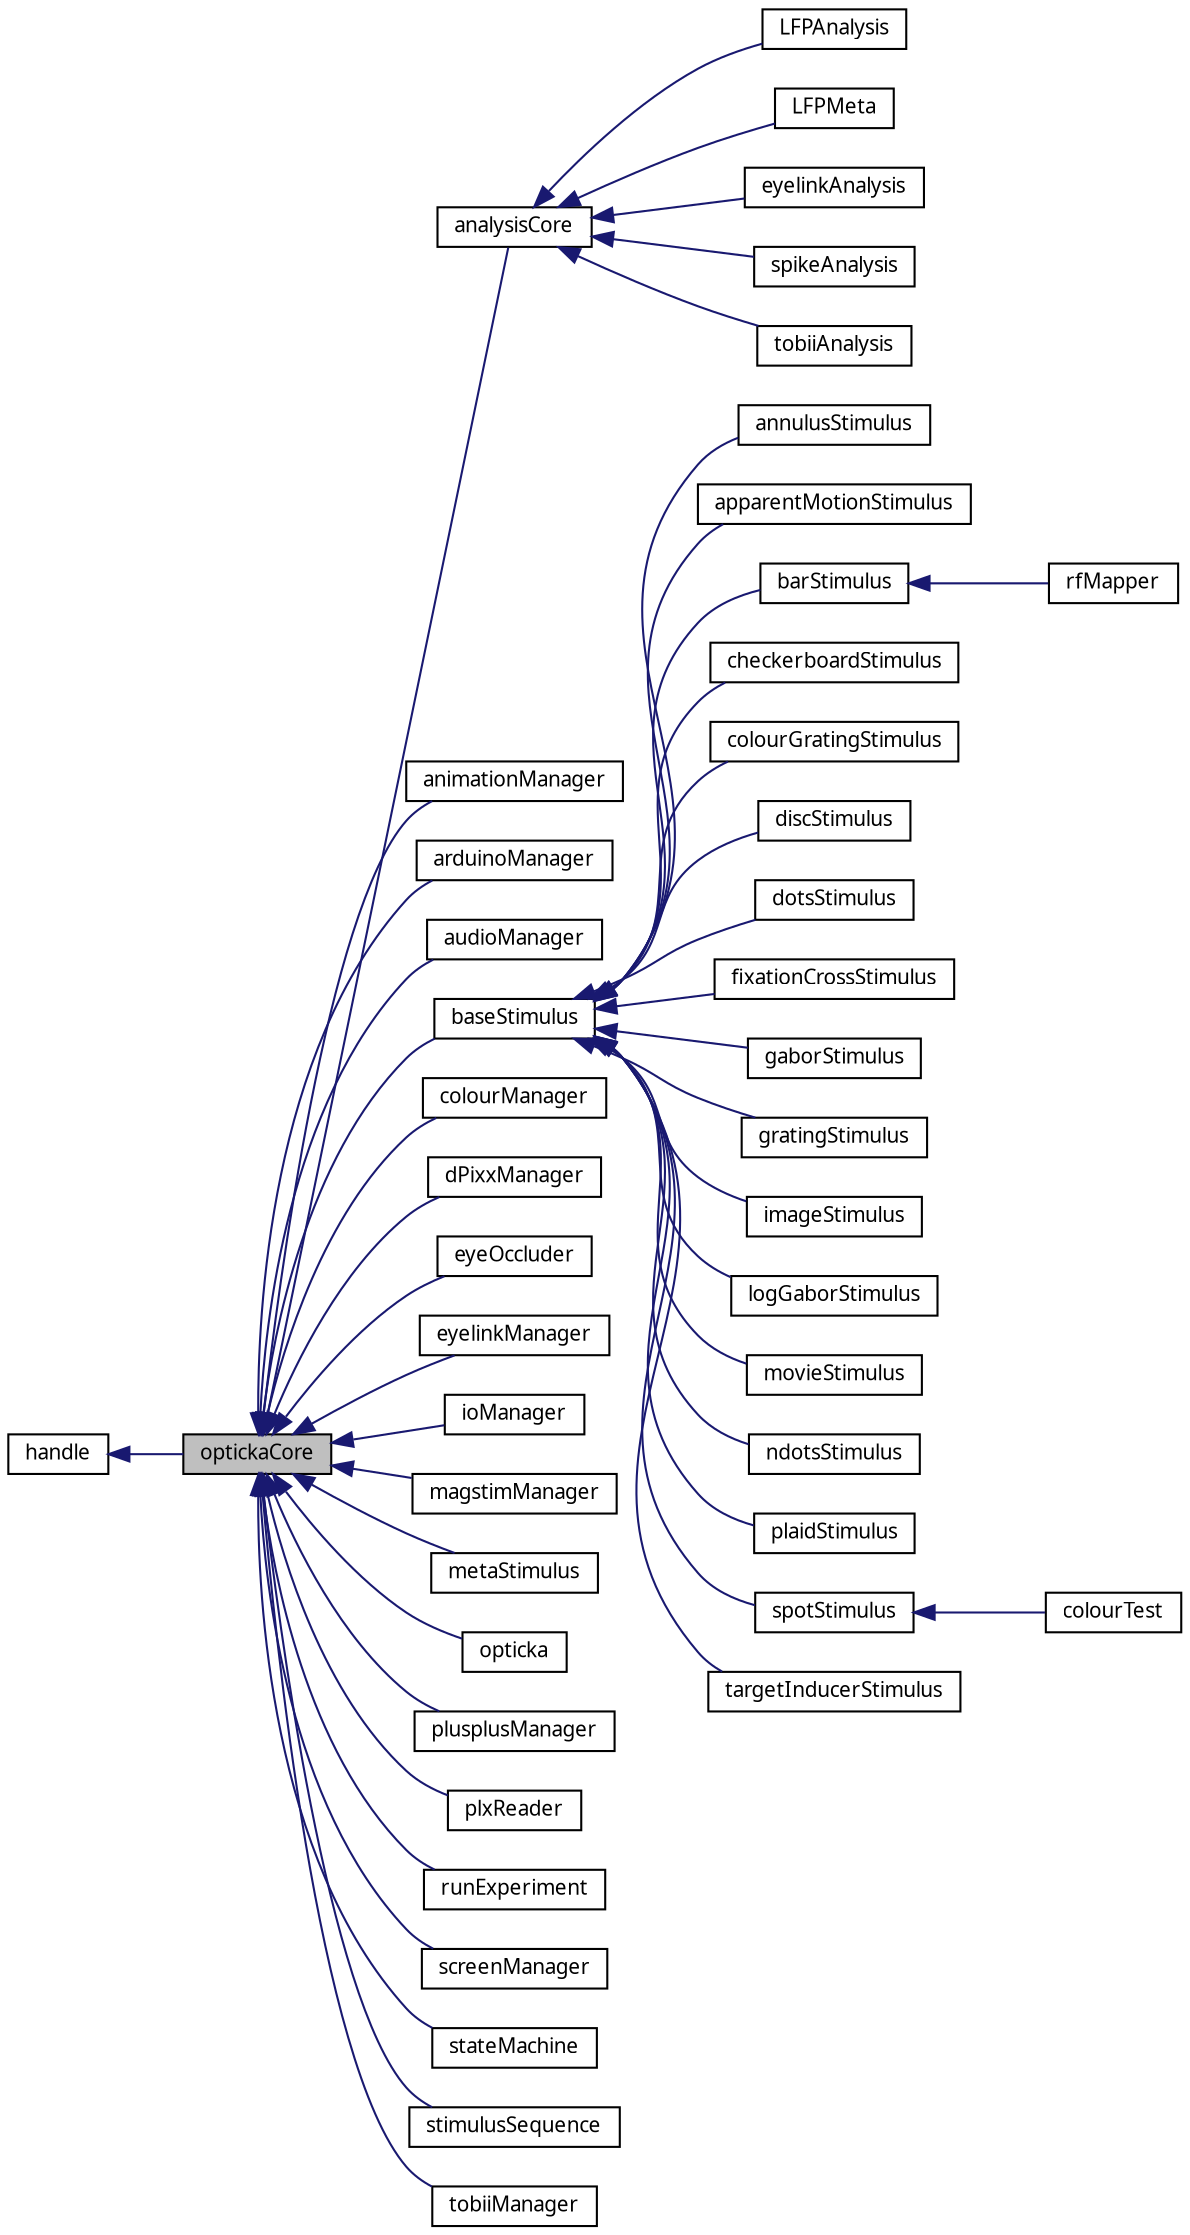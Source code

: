 digraph "optickaCore"
{
 // LATEX_PDF_SIZE
  edge [fontname="Graublau Slab",fontsize="10",labelfontname="Graublau Slab",labelfontsize="10"];
  node [fontname="Graublau Slab",fontsize="10",shape=record];
  rankdir="LR";
  Node1 [label="optickaCore",height=0.2,width=0.4,color="black", fillcolor="grey75", style="filled", fontcolor="black",tooltip="optickaCore base class inherited by many other opticka classes. optickaCore is itself derived from ha..."];
  Node2 -> Node1 [dir="back",color="midnightblue",fontsize="10",style="solid",fontname="Graublau Slab"];
  Node2 [label="handle",height=0.2,width=0.4,color="black", fillcolor="white", style="filled",URL="$classhandle.html",tooltip=" "];
  Node1 -> Node3 [dir="back",color="midnightblue",fontsize="10",style="solid",fontname="Graublau Slab"];
  Node3 [label="analysisCore",height=0.2,width=0.4,color="black", fillcolor="white", style="filled",URL="$classanalysis_core.html",tooltip="analysisCore base class inherited by other analysis classes. analysisCore is itself derived from opti..."];
  Node3 -> Node4 [dir="back",color="midnightblue",fontsize="10",style="solid",fontname="Graublau Slab"];
  Node4 [label="LFPAnalysis",height=0.2,width=0.4,color="black", fillcolor="white", style="filled",URL="$class_l_f_p_analysis.html",tooltip=" "];
  Node3 -> Node5 [dir="back",color="midnightblue",fontsize="10",style="solid",fontname="Graublau Slab"];
  Node5 [label="LFPMeta",height=0.2,width=0.4,color="black", fillcolor="white", style="filled",URL="$class_l_f_p_meta.html",tooltip=" "];
  Node3 -> Node6 [dir="back",color="midnightblue",fontsize="10",style="solid",fontname="Graublau Slab"];
  Node6 [label="eyelinkAnalysis",height=0.2,width=0.4,color="black", fillcolor="white", style="filled",URL="$classeyelink_analysis.html",tooltip="eyelinkAnalysis offers a set of methods to load, parse & plot raw EDF files. It understands opticka t..."];
  Node3 -> Node7 [dir="back",color="midnightblue",fontsize="10",style="solid",fontname="Graublau Slab"];
  Node7 [label="spikeAnalysis",height=0.2,width=0.4,color="black", fillcolor="white", style="filled",URL="$classspike_analysis.html",tooltip=" "];
  Node3 -> Node8 [dir="back",color="midnightblue",fontsize="10",style="solid",fontname="Graublau Slab"];
  Node8 [label="tobiiAnalysis",height=0.2,width=0.4,color="black", fillcolor="white", style="filled",URL="$classtobii_analysis.html",tooltip="eyelinkAnalysis offers a set of methods to load, parse & plot raw EDF files. It understands opticka t..."];
  Node1 -> Node9 [dir="back",color="midnightblue",fontsize="10",style="solid",fontname="Graublau Slab"];
  Node9 [label="animationManager",height=0.2,width=0.4,color="black", fillcolor="white", style="filled",URL="$classanimation_manager.html",tooltip="ANIMATIONMANAGER provides per frame paths for stimuli."];
  Node1 -> Node10 [dir="back",color="midnightblue",fontsize="10",style="solid",fontname="Graublau Slab"];
  Node10 [label="arduinoManager",height=0.2,width=0.4,color="black", fillcolor="white", style="filled",URL="$classarduino_manager.html",tooltip=" "];
  Node1 -> Node11 [dir="back",color="midnightblue",fontsize="10",style="solid",fontname="Graublau Slab"];
  Node11 [label="audioManager",height=0.2,width=0.4,color="black", fillcolor="white", style="filled",URL="$classaudio_manager.html",tooltip=" "];
  Node1 -> Node12 [dir="back",color="midnightblue",fontsize="10",style="solid",fontname="Graublau Slab"];
  Node12 [label="baseStimulus",height=0.2,width=0.4,color="black", fillcolor="white", style="filled",URL="$classbase_stimulus.html",tooltip="baseStimulus is the superclass for all opticka stimulus objects"];
  Node12 -> Node13 [dir="back",color="midnightblue",fontsize="10",style="solid",fontname="Graublau Slab"];
  Node13 [label="annulusStimulus",height=0.2,width=0.4,color="black", fillcolor="white", style="filled",URL="$classannulus_stimulus.html",tooltip="annulusStimulus TODO"];
  Node12 -> Node14 [dir="back",color="midnightblue",fontsize="10",style="solid",fontname="Graublau Slab"];
  Node14 [label="apparentMotionStimulus",height=0.2,width=0.4,color="black", fillcolor="white", style="filled",URL="$classapparent_motion_stimulus.html",tooltip="apparentMotionStimulus, inherits from baseStimulus"];
  Node12 -> Node15 [dir="back",color="midnightblue",fontsize="10",style="solid",fontname="Graublau Slab"];
  Node15 [label="barStimulus",height=0.2,width=0.4,color="black", fillcolor="white", style="filled",URL="$classbar_stimulus.html",tooltip="barStimulus single bar stimulus, inherits from baseStimulus"];
  Node15 -> Node16 [dir="back",color="midnightblue",fontsize="10",style="solid",fontname="Graublau Slab"];
  Node16 [label="rfMapper",height=0.2,width=0.4,color="black", fillcolor="white", style="filled",URL="$classrf_mapper.html",tooltip="receptive field mapper rfMapper is a mouse driven receptive field mapper, using various keyboard comm..."];
  Node12 -> Node17 [dir="back",color="midnightblue",fontsize="10",style="solid",fontname="Graublau Slab"];
  Node17 [label="checkerboardStimulus",height=0.2,width=0.4,color="black", fillcolor="white", style="filled",URL="$classcheckerboard_stimulus.html",tooltip="checkerBoardStimulus – using a GLSL shader to make the checkerboard"];
  Node12 -> Node18 [dir="back",color="midnightblue",fontsize="10",style="solid",fontname="Graublau Slab"];
  Node18 [label="colourGratingStimulus",height=0.2,width=0.4,color="black", fillcolor="white", style="filled",URL="$classcolour_grating_stimulus.html",tooltip="colour grating stimulus, inherits from baseStimulus COLOURGRATINGSTIMULUS colour grating stimulus,..."];
  Node12 -> Node19 [dir="back",color="midnightblue",fontsize="10",style="solid",fontname="Graublau Slab"];
  Node19 [label="discStimulus",height=0.2,width=0.4,color="black", fillcolor="white", style="filled",URL="$classdisc_stimulus.html",tooltip="single disc stimulus, inherits from baseStimulus DISCSTIMULUS single disc stimulus,..."];
  Node12 -> Node20 [dir="back",color="midnightblue",fontsize="10",style="solid",fontname="Graublau Slab"];
  Node20 [label="dotsStimulus",height=0.2,width=0.4,color="black", fillcolor="white", style="filled",URL="$classdots_stimulus.html",tooltip="dotsStimulus simple variable coherence dots stimulus, inherits from baseStimulus"];
  Node12 -> Node21 [dir="back",color="midnightblue",fontsize="10",style="solid",fontname="Graublau Slab"];
  Node21 [label="fixationCrossStimulus",height=0.2,width=0.4,color="black", fillcolor="white", style="filled",URL="$classfixation_cross_stimulus.html",tooltip="draw fixation cross from Thaler L, Schütz AC, Goodale MA, & Gegenfurtner KR (2013) \"What is the best ..."];
  Node12 -> Node22 [dir="back",color="midnightblue",fontsize="10",style="solid",fontname="Graublau Slab"];
  Node22 [label="gaborStimulus",height=0.2,width=0.4,color="black", fillcolor="white", style="filled",URL="$classgabor_stimulus.html",tooltip="single grating stimulus, inherits from baseStimulus GRATINGSTIMULUS single grating stimulus,..."];
  Node12 -> Node23 [dir="back",color="midnightblue",fontsize="10",style="solid",fontname="Graublau Slab"];
  Node23 [label="gratingStimulus",height=0.2,width=0.4,color="black", fillcolor="white", style="filled",URL="$classgrating_stimulus.html",tooltip="single grating stimulus, inherits from baseStimulus GRATINGSTIMULUS single grating stimulus,..."];
  Node12 -> Node24 [dir="back",color="midnightblue",fontsize="10",style="solid",fontname="Graublau Slab"];
  Node24 [label="imageStimulus",height=0.2,width=0.4,color="black", fillcolor="white", style="filled",URL="$classimage_stimulus.html",tooltip="textureStimulus"];
  Node12 -> Node25 [dir="back",color="midnightblue",fontsize="10",style="solid",fontname="Graublau Slab"];
  Node25 [label="logGaborStimulus",height=0.2,width=0.4,color="black", fillcolor="white", style="filled",URL="$classlog_gabor_stimulus.html",tooltip="logGaborStimulus: orientation & SF band-pass limited filter"];
  Node12 -> Node26 [dir="back",color="midnightblue",fontsize="10",style="solid",fontname="Graublau Slab"];
  Node26 [label="movieStimulus",height=0.2,width=0.4,color="black", fillcolor="white", style="filled",URL="$classmovie_stimulus.html",tooltip="movieStimulus is the class for movie based stimulus objects"];
  Node12 -> Node27 [dir="back",color="midnightblue",fontsize="10",style="solid",fontname="Graublau Slab"];
  Node27 [label="ndotsStimulus",height=0.2,width=0.4,color="black", fillcolor="white", style="filled",URL="$classndots_stimulus.html",tooltip="ndotsStimulus limited lifetime coherence dots stimulus"];
  Node12 -> Node28 [dir="back",color="midnightblue",fontsize="10",style="solid",fontname="Graublau Slab"];
  Node28 [label="plaidStimulus",height=0.2,width=0.4,color="black", fillcolor="white", style="filled",URL="$classplaid_stimulus.html",tooltip="plaidStimulus TODO"];
  Node12 -> Node29 [dir="back",color="midnightblue",fontsize="10",style="solid",fontname="Graublau Slab"];
  Node29 [label="spotStimulus",height=0.2,width=0.4,color="black", fillcolor="white", style="filled",URL="$classspot_stimulus.html",tooltip="single disc stimulus, inherits from baseStimulus SPOTSTIMULUS single spot stimulus,..."];
  Node29 -> Node30 [dir="back",color="midnightblue",fontsize="10",style="solid",fontname="Graublau Slab"];
  Node30 [label="colourTest",height=0.2,width=0.4,color="black", fillcolor="white", style="filled",URL="$classcolour_test.html",tooltip="colour test is a simple RGB colour blender for teaching"];
  Node12 -> Node31 [dir="back",color="midnightblue",fontsize="10",style="solid",fontname="Graublau Slab"];
  Node31 [label="targetInducerStimulus",height=0.2,width=0.4,color="black", fillcolor="white", style="filled",URL="$classtarget_inducer_stimulus.html",tooltip="target inducer stimulus, inherits from baseStimulus"];
  Node1 -> Node32 [dir="back",color="midnightblue",fontsize="10",style="solid",fontname="Graublau Slab"];
  Node32 [label="colourManager",height=0.2,width=0.4,color="black", fillcolor="white", style="filled",URL="$classcolour_manager.html",tooltip="colourManager manages colours wrapping the CRS Color Toolbox"];
  Node1 -> Node33 [dir="back",color="midnightblue",fontsize="10",style="solid",fontname="Graublau Slab"];
  Node33 [label="dPixxManager",height=0.2,width=0.4,color="black", fillcolor="white", style="filled",URL="$classd_pixx_manager.html",tooltip="DataPixx Communication Class."];
  Node1 -> Node34 [dir="back",color="midnightblue",fontsize="10",style="solid",fontname="Graublau Slab"];
  Node34 [label="eyeOccluder",height=0.2,width=0.4,color="black", fillcolor="white", style="filled",URL="$classeye_occluder.html",tooltip=" "];
  Node1 -> Node35 [dir="back",color="midnightblue",fontsize="10",style="solid",fontname="Graublau Slab"];
  Node35 [label="eyelinkManager",height=0.2,width=0.4,color="black", fillcolor="white", style="filled",URL="$classeyelink_manager.html",tooltip="eyelinkManager wraps around the eyelink toolbox functions offering a simpler interface,..."];
  Node1 -> Node36 [dir="back",color="midnightblue",fontsize="10",style="solid",fontname="Graublau Slab"];
  Node36 [label="ioManager",height=0.2,width=0.4,color="black", fillcolor="white", style="filled",URL="$classio_manager.html",tooltip="Input Output manager, currently just a dummy class."];
  Node1 -> Node37 [dir="back",color="midnightblue",fontsize="10",style="solid",fontname="Graublau Slab"];
  Node37 [label="magstimManager",height=0.2,width=0.4,color="black", fillcolor="white", style="filled",URL="$classmagstim_manager.html",tooltip="magstimManager - controls a MagStim Rapid TMS system using a LabJack"];
  Node1 -> Node38 [dir="back",color="midnightblue",fontsize="10",style="solid",fontname="Graublau Slab"];
  Node38 [label="metaStimulus",height=0.2,width=0.4,color="black", fillcolor="white", style="filled",URL="$classmeta_stimulus.html",tooltip="metaStimulus is a wrapper object for opticka stimuli METASTIMULUS a collection of stimuli,..."];
  Node1 -> Node39 [dir="back",color="midnightblue",fontsize="10",style="solid",fontname="Graublau Slab"];
  Node39 [label="opticka",height=0.2,width=0.4,color="black", fillcolor="white", style="filled",URL="$classopticka.html",tooltip="Opticka stimulus generator GUI."];
  Node1 -> Node40 [dir="back",color="midnightblue",fontsize="10",style="solid",fontname="Graublau Slab"];
  Node40 [label="plusplusManager",height=0.2,width=0.4,color="black", fillcolor="white", style="filled",URL="$classplusplus_manager.html",tooltip="Display++ Communication Class."];
  Node1 -> Node41 [dir="back",color="midnightblue",fontsize="10",style="solid",fontname="Graublau Slab"];
  Node41 [label="plxReader",height=0.2,width=0.4,color="black", fillcolor="white", style="filled",URL="$classplx_reader.html",tooltip=" "];
  Node1 -> Node42 [dir="back",color="midnightblue",fontsize="10",style="solid",fontname="Graublau Slab"];
  Node42 [label="runExperiment",height=0.2,width=0.4,color="black", fillcolor="white", style="filled",URL="$classrun_experiment.html",tooltip="runExperiment is the main Experiment manager; Inherits from optickaCore"];
  Node1 -> Node43 [dir="back",color="midnightblue",fontsize="10",style="solid",fontname="Graublau Slab"];
  Node43 [label="screenManager",height=0.2,width=0.4,color="black", fillcolor="white", style="filled",URL="$classscreen_manager.html",tooltip="screenManager screenManager manages (wraps) the PTB screen settings. You can set many properties of t..."];
  Node1 -> Node44 [dir="back",color="midnightblue",fontsize="10",style="solid",fontname="Graublau Slab"];
  Node44 [label="stateMachine",height=0.2,width=0.4,color="black", fillcolor="white", style="filled",URL="$classstate_machine.html",tooltip="stateMachine a state machine object"];
  Node1 -> Node45 [dir="back",color="midnightblue",fontsize="10",style="solid",fontname="Graublau Slab"];
  Node45 [label="stimulusSequence",height=0.2,width=0.4,color="black", fillcolor="white", style="filled",URL="$classstimulus_sequence.html",tooltip="stimulusSequence a method of constanst variable manager"];
  Node1 -> Node46 [dir="back",color="midnightblue",fontsize="10",style="solid",fontname="Graublau Slab"];
  Node46 [label="tobiiManager",height=0.2,width=0.4,color="black", fillcolor="white", style="filled",URL="$classtobii_manager.html",tooltip="tobiiManager wraps around the Titta toolbox functions offering a interface consistent with the previo..."];
}
